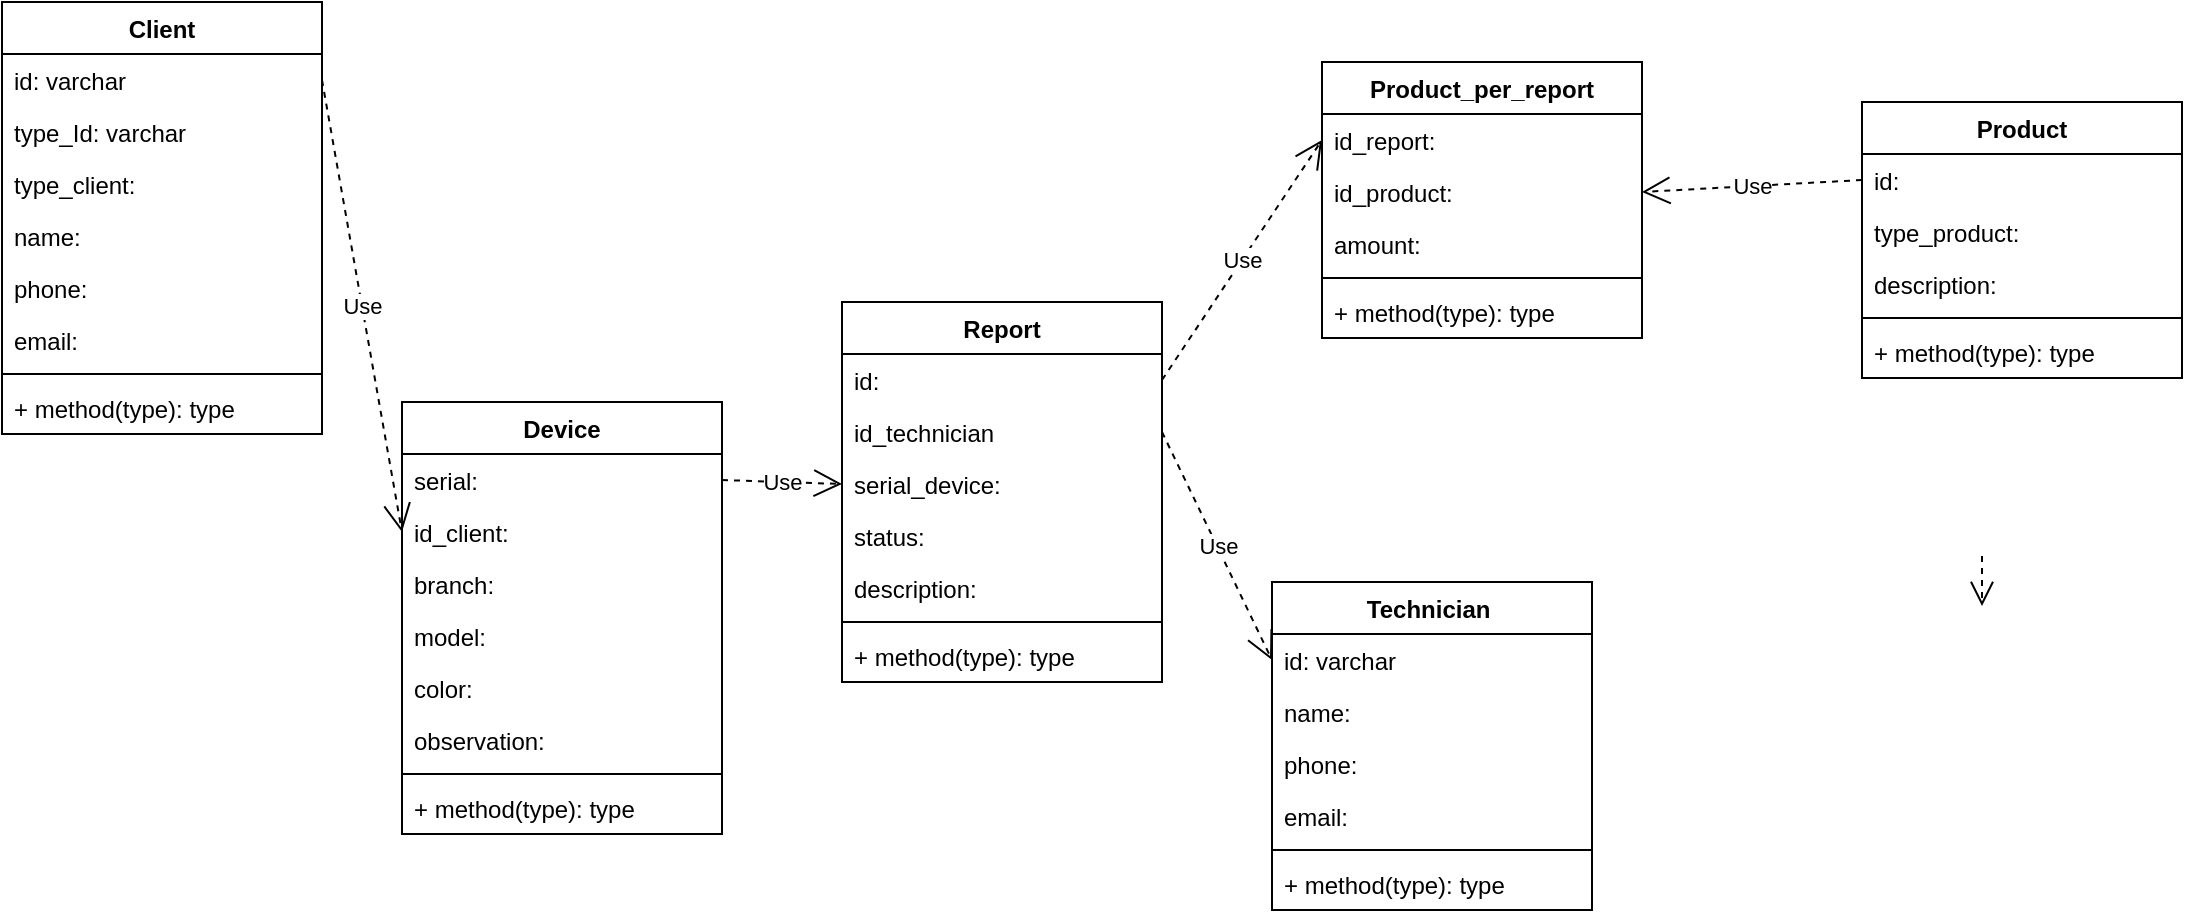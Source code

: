 <mxfile version="23.1.5" type="github">
  <diagram name="Page-1" id="c4acf3e9-155e-7222-9cf6-157b1a14988f">
    <mxGraphModel dx="2284" dy="738" grid="1" gridSize="10" guides="1" tooltips="1" connect="1" arrows="1" fold="1" page="1" pageScale="1" pageWidth="850" pageHeight="1100" background="none" math="0" shadow="0">
      <root>
        <mxCell id="0" />
        <mxCell id="1" parent="0" />
        <mxCell id="5d2195bd80daf111-41" style="edgeStyle=orthogonalEdgeStyle;rounded=0;html=1;dashed=1;labelBackgroundColor=none;startFill=0;endArrow=open;endFill=0;endSize=10;fontFamily=Verdana;fontSize=10;" parent="1" edge="1">
          <mxGeometry relative="1" as="geometry">
            <Array as="points" />
            <mxPoint x="780" y="447" as="sourcePoint" />
            <mxPoint x="780" y="472" as="targetPoint" />
          </mxGeometry>
        </mxCell>
        <mxCell id="_uSCvURwKUzpiehT5G8Y-1" value="Client" style="swimlane;fontStyle=1;align=center;verticalAlign=top;childLayout=stackLayout;horizontal=1;startSize=26;horizontalStack=0;resizeParent=1;resizeParentMax=0;resizeLast=0;collapsible=1;marginBottom=0;whiteSpace=wrap;html=1;" vertex="1" parent="1">
          <mxGeometry x="-210" y="170" width="160" height="216" as="geometry" />
        </mxCell>
        <mxCell id="_uSCvURwKUzpiehT5G8Y-6" value="id: varchar" style="text;strokeColor=none;fillColor=none;align=left;verticalAlign=top;spacingLeft=4;spacingRight=4;overflow=hidden;rotatable=0;points=[[0,0.5],[1,0.5]];portConstraint=eastwest;whiteSpace=wrap;html=1;" vertex="1" parent="_uSCvURwKUzpiehT5G8Y-1">
          <mxGeometry y="26" width="160" height="26" as="geometry" />
        </mxCell>
        <mxCell id="_uSCvURwKUzpiehT5G8Y-9" value="type_Id: varchar" style="text;strokeColor=none;fillColor=none;align=left;verticalAlign=top;spacingLeft=4;spacingRight=4;overflow=hidden;rotatable=0;points=[[0,0.5],[1,0.5]];portConstraint=eastwest;whiteSpace=wrap;html=1;" vertex="1" parent="_uSCvURwKUzpiehT5G8Y-1">
          <mxGeometry y="52" width="160" height="26" as="geometry" />
        </mxCell>
        <mxCell id="_uSCvURwKUzpiehT5G8Y-2" value="type_client:" style="text;strokeColor=none;fillColor=none;align=left;verticalAlign=top;spacingLeft=4;spacingRight=4;overflow=hidden;rotatable=0;points=[[0,0.5],[1,0.5]];portConstraint=eastwest;whiteSpace=wrap;html=1;" vertex="1" parent="_uSCvURwKUzpiehT5G8Y-1">
          <mxGeometry y="78" width="160" height="26" as="geometry" />
        </mxCell>
        <mxCell id="_uSCvURwKUzpiehT5G8Y-5" value="name:" style="text;strokeColor=none;fillColor=none;align=left;verticalAlign=top;spacingLeft=4;spacingRight=4;overflow=hidden;rotatable=0;points=[[0,0.5],[1,0.5]];portConstraint=eastwest;whiteSpace=wrap;html=1;" vertex="1" parent="_uSCvURwKUzpiehT5G8Y-1">
          <mxGeometry y="104" width="160" height="26" as="geometry" />
        </mxCell>
        <mxCell id="_uSCvURwKUzpiehT5G8Y-7" value="phone:" style="text;strokeColor=none;fillColor=none;align=left;verticalAlign=top;spacingLeft=4;spacingRight=4;overflow=hidden;rotatable=0;points=[[0,0.5],[1,0.5]];portConstraint=eastwest;whiteSpace=wrap;html=1;" vertex="1" parent="_uSCvURwKUzpiehT5G8Y-1">
          <mxGeometry y="130" width="160" height="26" as="geometry" />
        </mxCell>
        <mxCell id="_uSCvURwKUzpiehT5G8Y-8" value="email:" style="text;strokeColor=none;fillColor=none;align=left;verticalAlign=top;spacingLeft=4;spacingRight=4;overflow=hidden;rotatable=0;points=[[0,0.5],[1,0.5]];portConstraint=eastwest;whiteSpace=wrap;html=1;" vertex="1" parent="_uSCvURwKUzpiehT5G8Y-1">
          <mxGeometry y="156" width="160" height="26" as="geometry" />
        </mxCell>
        <mxCell id="_uSCvURwKUzpiehT5G8Y-3" value="" style="line;strokeWidth=1;fillColor=none;align=left;verticalAlign=middle;spacingTop=-1;spacingLeft=3;spacingRight=3;rotatable=0;labelPosition=right;points=[];portConstraint=eastwest;strokeColor=inherit;" vertex="1" parent="_uSCvURwKUzpiehT5G8Y-1">
          <mxGeometry y="182" width="160" height="8" as="geometry" />
        </mxCell>
        <mxCell id="_uSCvURwKUzpiehT5G8Y-4" value="+ method(type): type" style="text;strokeColor=none;fillColor=none;align=left;verticalAlign=top;spacingLeft=4;spacingRight=4;overflow=hidden;rotatable=0;points=[[0,0.5],[1,0.5]];portConstraint=eastwest;whiteSpace=wrap;html=1;" vertex="1" parent="_uSCvURwKUzpiehT5G8Y-1">
          <mxGeometry y="190" width="160" height="26" as="geometry" />
        </mxCell>
        <mxCell id="_uSCvURwKUzpiehT5G8Y-10" value="Technician&amp;nbsp;" style="swimlane;fontStyle=1;align=center;verticalAlign=top;childLayout=stackLayout;horizontal=1;startSize=26;horizontalStack=0;resizeParent=1;resizeParentMax=0;resizeLast=0;collapsible=1;marginBottom=0;whiteSpace=wrap;html=1;" vertex="1" parent="1">
          <mxGeometry x="425" y="460" width="160" height="164" as="geometry" />
        </mxCell>
        <mxCell id="_uSCvURwKUzpiehT5G8Y-11" value="id: varchar&lt;div&gt;&lt;br/&gt;&lt;/div&gt;" style="text;strokeColor=none;fillColor=none;align=left;verticalAlign=top;spacingLeft=4;spacingRight=4;overflow=hidden;rotatable=0;points=[[0,0.5],[1,0.5]];portConstraint=eastwest;whiteSpace=wrap;html=1;" vertex="1" parent="_uSCvURwKUzpiehT5G8Y-10">
          <mxGeometry y="26" width="160" height="26" as="geometry" />
        </mxCell>
        <mxCell id="_uSCvURwKUzpiehT5G8Y-14" value="name:" style="text;strokeColor=none;fillColor=none;align=left;verticalAlign=top;spacingLeft=4;spacingRight=4;overflow=hidden;rotatable=0;points=[[0,0.5],[1,0.5]];portConstraint=eastwest;whiteSpace=wrap;html=1;" vertex="1" parent="_uSCvURwKUzpiehT5G8Y-10">
          <mxGeometry y="52" width="160" height="26" as="geometry" />
        </mxCell>
        <mxCell id="_uSCvURwKUzpiehT5G8Y-15" value="phone:" style="text;strokeColor=none;fillColor=none;align=left;verticalAlign=top;spacingLeft=4;spacingRight=4;overflow=hidden;rotatable=0;points=[[0,0.5],[1,0.5]];portConstraint=eastwest;whiteSpace=wrap;html=1;" vertex="1" parent="_uSCvURwKUzpiehT5G8Y-10">
          <mxGeometry y="78" width="160" height="26" as="geometry" />
        </mxCell>
        <mxCell id="_uSCvURwKUzpiehT5G8Y-16" value="email:" style="text;strokeColor=none;fillColor=none;align=left;verticalAlign=top;spacingLeft=4;spacingRight=4;overflow=hidden;rotatable=0;points=[[0,0.5],[1,0.5]];portConstraint=eastwest;whiteSpace=wrap;html=1;" vertex="1" parent="_uSCvURwKUzpiehT5G8Y-10">
          <mxGeometry y="104" width="160" height="26" as="geometry" />
        </mxCell>
        <mxCell id="_uSCvURwKUzpiehT5G8Y-12" value="" style="line;strokeWidth=1;fillColor=none;align=left;verticalAlign=middle;spacingTop=-1;spacingLeft=3;spacingRight=3;rotatable=0;labelPosition=right;points=[];portConstraint=eastwest;strokeColor=inherit;" vertex="1" parent="_uSCvURwKUzpiehT5G8Y-10">
          <mxGeometry y="130" width="160" height="8" as="geometry" />
        </mxCell>
        <mxCell id="_uSCvURwKUzpiehT5G8Y-13" value="+ method(type): type" style="text;strokeColor=none;fillColor=none;align=left;verticalAlign=top;spacingLeft=4;spacingRight=4;overflow=hidden;rotatable=0;points=[[0,0.5],[1,0.5]];portConstraint=eastwest;whiteSpace=wrap;html=1;" vertex="1" parent="_uSCvURwKUzpiehT5G8Y-10">
          <mxGeometry y="138" width="160" height="26" as="geometry" />
        </mxCell>
        <mxCell id="_uSCvURwKUzpiehT5G8Y-17" value="Device" style="swimlane;fontStyle=1;align=center;verticalAlign=top;childLayout=stackLayout;horizontal=1;startSize=26;horizontalStack=0;resizeParent=1;resizeParentMax=0;resizeLast=0;collapsible=1;marginBottom=0;whiteSpace=wrap;html=1;" vertex="1" parent="1">
          <mxGeometry x="-10" y="370" width="160" height="216" as="geometry" />
        </mxCell>
        <mxCell id="_uSCvURwKUzpiehT5G8Y-18" value="serial:&amp;nbsp;&lt;div&gt;&lt;br/&gt;&lt;/div&gt;" style="text;strokeColor=none;fillColor=none;align=left;verticalAlign=top;spacingLeft=4;spacingRight=4;overflow=hidden;rotatable=0;points=[[0,0.5],[1,0.5]];portConstraint=eastwest;whiteSpace=wrap;html=1;" vertex="1" parent="_uSCvURwKUzpiehT5G8Y-17">
          <mxGeometry y="26" width="160" height="26" as="geometry" />
        </mxCell>
        <mxCell id="_uSCvURwKUzpiehT5G8Y-63" value="id_client:" style="text;strokeColor=none;fillColor=none;align=left;verticalAlign=top;spacingLeft=4;spacingRight=4;overflow=hidden;rotatable=0;points=[[0,0.5],[1,0.5]];portConstraint=eastwest;whiteSpace=wrap;html=1;" vertex="1" parent="_uSCvURwKUzpiehT5G8Y-17">
          <mxGeometry y="52" width="160" height="26" as="geometry" />
        </mxCell>
        <mxCell id="_uSCvURwKUzpiehT5G8Y-21" value="branch:&lt;div&gt;&lt;br/&gt;&lt;/div&gt;" style="text;strokeColor=none;fillColor=none;align=left;verticalAlign=top;spacingLeft=4;spacingRight=4;overflow=hidden;rotatable=0;points=[[0,0.5],[1,0.5]];portConstraint=eastwest;whiteSpace=wrap;html=1;" vertex="1" parent="_uSCvURwKUzpiehT5G8Y-17">
          <mxGeometry y="78" width="160" height="26" as="geometry" />
        </mxCell>
        <mxCell id="_uSCvURwKUzpiehT5G8Y-22" value="model:" style="text;strokeColor=none;fillColor=none;align=left;verticalAlign=top;spacingLeft=4;spacingRight=4;overflow=hidden;rotatable=0;points=[[0,0.5],[1,0.5]];portConstraint=eastwest;whiteSpace=wrap;html=1;" vertex="1" parent="_uSCvURwKUzpiehT5G8Y-17">
          <mxGeometry y="104" width="160" height="26" as="geometry" />
        </mxCell>
        <mxCell id="_uSCvURwKUzpiehT5G8Y-23" value="color:" style="text;strokeColor=none;fillColor=none;align=left;verticalAlign=top;spacingLeft=4;spacingRight=4;overflow=hidden;rotatable=0;points=[[0,0.5],[1,0.5]];portConstraint=eastwest;whiteSpace=wrap;html=1;" vertex="1" parent="_uSCvURwKUzpiehT5G8Y-17">
          <mxGeometry y="130" width="160" height="26" as="geometry" />
        </mxCell>
        <mxCell id="_uSCvURwKUzpiehT5G8Y-24" value="observation:&amp;nbsp;" style="text;strokeColor=none;fillColor=none;align=left;verticalAlign=top;spacingLeft=4;spacingRight=4;overflow=hidden;rotatable=0;points=[[0,0.5],[1,0.5]];portConstraint=eastwest;whiteSpace=wrap;html=1;" vertex="1" parent="_uSCvURwKUzpiehT5G8Y-17">
          <mxGeometry y="156" width="160" height="26" as="geometry" />
        </mxCell>
        <mxCell id="_uSCvURwKUzpiehT5G8Y-19" value="" style="line;strokeWidth=1;fillColor=none;align=left;verticalAlign=middle;spacingTop=-1;spacingLeft=3;spacingRight=3;rotatable=0;labelPosition=right;points=[];portConstraint=eastwest;strokeColor=inherit;" vertex="1" parent="_uSCvURwKUzpiehT5G8Y-17">
          <mxGeometry y="182" width="160" height="8" as="geometry" />
        </mxCell>
        <mxCell id="_uSCvURwKUzpiehT5G8Y-20" value="+ method(type): type" style="text;strokeColor=none;fillColor=none;align=left;verticalAlign=top;spacingLeft=4;spacingRight=4;overflow=hidden;rotatable=0;points=[[0,0.5],[1,0.5]];portConstraint=eastwest;whiteSpace=wrap;html=1;" vertex="1" parent="_uSCvURwKUzpiehT5G8Y-17">
          <mxGeometry y="190" width="160" height="26" as="geometry" />
        </mxCell>
        <mxCell id="_uSCvURwKUzpiehT5G8Y-25" value="Report" style="swimlane;fontStyle=1;align=center;verticalAlign=top;childLayout=stackLayout;horizontal=1;startSize=26;horizontalStack=0;resizeParent=1;resizeParentMax=0;resizeLast=0;collapsible=1;marginBottom=0;whiteSpace=wrap;html=1;" vertex="1" parent="1">
          <mxGeometry x="210" y="320" width="160" height="190" as="geometry" />
        </mxCell>
        <mxCell id="_uSCvURwKUzpiehT5G8Y-26" value="id:" style="text;strokeColor=none;fillColor=none;align=left;verticalAlign=top;spacingLeft=4;spacingRight=4;overflow=hidden;rotatable=0;points=[[0,0.5],[1,0.5]];portConstraint=eastwest;whiteSpace=wrap;html=1;" vertex="1" parent="_uSCvURwKUzpiehT5G8Y-25">
          <mxGeometry y="26" width="160" height="26" as="geometry" />
        </mxCell>
        <mxCell id="_uSCvURwKUzpiehT5G8Y-83" value="id_technician" style="text;strokeColor=none;fillColor=none;align=left;verticalAlign=top;spacingLeft=4;spacingRight=4;overflow=hidden;rotatable=0;points=[[0,0.5],[1,0.5]];portConstraint=eastwest;whiteSpace=wrap;html=1;" vertex="1" parent="_uSCvURwKUzpiehT5G8Y-25">
          <mxGeometry y="52" width="160" height="26" as="geometry" />
        </mxCell>
        <mxCell id="_uSCvURwKUzpiehT5G8Y-31" value="serial_device:" style="text;strokeColor=none;fillColor=none;align=left;verticalAlign=top;spacingLeft=4;spacingRight=4;overflow=hidden;rotatable=0;points=[[0,0.5],[1,0.5]];portConstraint=eastwest;whiteSpace=wrap;html=1;" vertex="1" parent="_uSCvURwKUzpiehT5G8Y-25">
          <mxGeometry y="78" width="160" height="26" as="geometry" />
        </mxCell>
        <mxCell id="_uSCvURwKUzpiehT5G8Y-30" value="status:&lt;br&gt;&lt;span style=&quot;white-space: pre;&quot;&gt;&#x9;&lt;/span&gt;&lt;span style=&quot;white-space: pre;&quot;&gt;&#x9;&lt;/span&gt;&lt;span style=&quot;white-space: pre;&quot;&gt;&#x9;&lt;/span&gt;&lt;span style=&quot;white-space: pre;&quot;&gt;&#x9;&lt;/span&gt;&lt;span style=&quot;white-space: pre;&quot;&gt;&#x9;&lt;/span&gt;&lt;span style=&quot;white-space: pre;&quot;&gt;&#x9;&lt;/span&gt;&lt;span style=&quot;white-space: pre;&quot;&gt;&#x9;&lt;/span&gt;" style="text;strokeColor=none;fillColor=none;align=left;verticalAlign=top;spacingLeft=4;spacingRight=4;overflow=hidden;rotatable=0;points=[[0,0.5],[1,0.5]];portConstraint=eastwest;whiteSpace=wrap;html=1;" vertex="1" parent="_uSCvURwKUzpiehT5G8Y-25">
          <mxGeometry y="104" width="160" height="26" as="geometry" />
        </mxCell>
        <mxCell id="_uSCvURwKUzpiehT5G8Y-29" value="description:" style="text;strokeColor=none;fillColor=none;align=left;verticalAlign=top;spacingLeft=4;spacingRight=4;overflow=hidden;rotatable=0;points=[[0,0.5],[1,0.5]];portConstraint=eastwest;whiteSpace=wrap;html=1;" vertex="1" parent="_uSCvURwKUzpiehT5G8Y-25">
          <mxGeometry y="130" width="160" height="26" as="geometry" />
        </mxCell>
        <mxCell id="_uSCvURwKUzpiehT5G8Y-27" value="" style="line;strokeWidth=1;fillColor=none;align=left;verticalAlign=middle;spacingTop=-1;spacingLeft=3;spacingRight=3;rotatable=0;labelPosition=right;points=[];portConstraint=eastwest;strokeColor=inherit;" vertex="1" parent="_uSCvURwKUzpiehT5G8Y-25">
          <mxGeometry y="156" width="160" height="8" as="geometry" />
        </mxCell>
        <mxCell id="_uSCvURwKUzpiehT5G8Y-28" value="+ method(type): type" style="text;strokeColor=none;fillColor=none;align=left;verticalAlign=top;spacingLeft=4;spacingRight=4;overflow=hidden;rotatable=0;points=[[0,0.5],[1,0.5]];portConstraint=eastwest;whiteSpace=wrap;html=1;" vertex="1" parent="_uSCvURwKUzpiehT5G8Y-25">
          <mxGeometry y="164" width="160" height="26" as="geometry" />
        </mxCell>
        <mxCell id="_uSCvURwKUzpiehT5G8Y-36" value="Product" style="swimlane;fontStyle=1;align=center;verticalAlign=top;childLayout=stackLayout;horizontal=1;startSize=26;horizontalStack=0;resizeParent=1;resizeParentMax=0;resizeLast=0;collapsible=1;marginBottom=0;whiteSpace=wrap;html=1;" vertex="1" parent="1">
          <mxGeometry x="720" y="220" width="160" height="138" as="geometry" />
        </mxCell>
        <mxCell id="_uSCvURwKUzpiehT5G8Y-37" value="id:&amp;nbsp;&lt;div&gt;&lt;br/&gt;&lt;/div&gt;" style="text;strokeColor=none;fillColor=none;align=left;verticalAlign=top;spacingLeft=4;spacingRight=4;overflow=hidden;rotatable=0;points=[[0,0.5],[1,0.5]];portConstraint=eastwest;whiteSpace=wrap;html=1;" vertex="1" parent="_uSCvURwKUzpiehT5G8Y-36">
          <mxGeometry y="26" width="160" height="26" as="geometry" />
        </mxCell>
        <mxCell id="_uSCvURwKUzpiehT5G8Y-42" value="type_product:" style="text;strokeColor=none;fillColor=none;align=left;verticalAlign=top;spacingLeft=4;spacingRight=4;overflow=hidden;rotatable=0;points=[[0,0.5],[1,0.5]];portConstraint=eastwest;whiteSpace=wrap;html=1;" vertex="1" parent="_uSCvURwKUzpiehT5G8Y-36">
          <mxGeometry y="52" width="160" height="26" as="geometry" />
        </mxCell>
        <mxCell id="_uSCvURwKUzpiehT5G8Y-43" value="description:" style="text;strokeColor=none;fillColor=none;align=left;verticalAlign=top;spacingLeft=4;spacingRight=4;overflow=hidden;rotatable=0;points=[[0,0.5],[1,0.5]];portConstraint=eastwest;whiteSpace=wrap;html=1;" vertex="1" parent="_uSCvURwKUzpiehT5G8Y-36">
          <mxGeometry y="78" width="160" height="26" as="geometry" />
        </mxCell>
        <mxCell id="_uSCvURwKUzpiehT5G8Y-38" value="" style="line;strokeWidth=1;fillColor=none;align=left;verticalAlign=middle;spacingTop=-1;spacingLeft=3;spacingRight=3;rotatable=0;labelPosition=right;points=[];portConstraint=eastwest;strokeColor=inherit;" vertex="1" parent="_uSCvURwKUzpiehT5G8Y-36">
          <mxGeometry y="104" width="160" height="8" as="geometry" />
        </mxCell>
        <mxCell id="_uSCvURwKUzpiehT5G8Y-39" value="+ method(type): type" style="text;strokeColor=none;fillColor=none;align=left;verticalAlign=top;spacingLeft=4;spacingRight=4;overflow=hidden;rotatable=0;points=[[0,0.5],[1,0.5]];portConstraint=eastwest;whiteSpace=wrap;html=1;" vertex="1" parent="_uSCvURwKUzpiehT5G8Y-36">
          <mxGeometry y="112" width="160" height="26" as="geometry" />
        </mxCell>
        <mxCell id="_uSCvURwKUzpiehT5G8Y-56" value="Product_per_report" style="swimlane;fontStyle=1;align=center;verticalAlign=top;childLayout=stackLayout;horizontal=1;startSize=26;horizontalStack=0;resizeParent=1;resizeParentMax=0;resizeLast=0;collapsible=1;marginBottom=0;whiteSpace=wrap;html=1;" vertex="1" parent="1">
          <mxGeometry x="450" y="200" width="160" height="138" as="geometry" />
        </mxCell>
        <mxCell id="_uSCvURwKUzpiehT5G8Y-60" value="id_report:" style="text;strokeColor=none;fillColor=none;align=left;verticalAlign=top;spacingLeft=4;spacingRight=4;overflow=hidden;rotatable=0;points=[[0,0.5],[1,0.5]];portConstraint=eastwest;whiteSpace=wrap;html=1;" vertex="1" parent="_uSCvURwKUzpiehT5G8Y-56">
          <mxGeometry y="26" width="160" height="26" as="geometry" />
        </mxCell>
        <mxCell id="_uSCvURwKUzpiehT5G8Y-57" value="id_product:" style="text;strokeColor=none;fillColor=none;align=left;verticalAlign=top;spacingLeft=4;spacingRight=4;overflow=hidden;rotatable=0;points=[[0,0.5],[1,0.5]];portConstraint=eastwest;whiteSpace=wrap;html=1;" vertex="1" parent="_uSCvURwKUzpiehT5G8Y-56">
          <mxGeometry y="52" width="160" height="26" as="geometry" />
        </mxCell>
        <mxCell id="_uSCvURwKUzpiehT5G8Y-61" value="amount:" style="text;strokeColor=none;fillColor=none;align=left;verticalAlign=top;spacingLeft=4;spacingRight=4;overflow=hidden;rotatable=0;points=[[0,0.5],[1,0.5]];portConstraint=eastwest;whiteSpace=wrap;html=1;" vertex="1" parent="_uSCvURwKUzpiehT5G8Y-56">
          <mxGeometry y="78" width="160" height="26" as="geometry" />
        </mxCell>
        <mxCell id="_uSCvURwKUzpiehT5G8Y-58" value="" style="line;strokeWidth=1;fillColor=none;align=left;verticalAlign=middle;spacingTop=-1;spacingLeft=3;spacingRight=3;rotatable=0;labelPosition=right;points=[];portConstraint=eastwest;strokeColor=inherit;" vertex="1" parent="_uSCvURwKUzpiehT5G8Y-56">
          <mxGeometry y="104" width="160" height="8" as="geometry" />
        </mxCell>
        <mxCell id="_uSCvURwKUzpiehT5G8Y-59" value="+ method(type): type" style="text;strokeColor=none;fillColor=none;align=left;verticalAlign=top;spacingLeft=4;spacingRight=4;overflow=hidden;rotatable=0;points=[[0,0.5],[1,0.5]];portConstraint=eastwest;whiteSpace=wrap;html=1;" vertex="1" parent="_uSCvURwKUzpiehT5G8Y-56">
          <mxGeometry y="112" width="160" height="26" as="geometry" />
        </mxCell>
        <mxCell id="_uSCvURwKUzpiehT5G8Y-81" value="Use" style="endArrow=open;endSize=12;dashed=1;html=1;rounded=0;exitX=1;exitY=0.5;exitDx=0;exitDy=0;entryX=0;entryY=0.5;entryDx=0;entryDy=0;" edge="1" parent="1" source="_uSCvURwKUzpiehT5G8Y-26" target="_uSCvURwKUzpiehT5G8Y-60">
          <mxGeometry width="160" relative="1" as="geometry">
            <mxPoint x="520" y="374" as="sourcePoint" />
            <mxPoint x="680" y="374" as="targetPoint" />
          </mxGeometry>
        </mxCell>
        <mxCell id="_uSCvURwKUzpiehT5G8Y-82" value="Use" style="endArrow=open;endSize=12;dashed=1;html=1;rounded=0;exitX=0;exitY=0.5;exitDx=0;exitDy=0;entryX=1;entryY=0.5;entryDx=0;entryDy=0;" edge="1" parent="1" source="_uSCvURwKUzpiehT5G8Y-37" target="_uSCvURwKUzpiehT5G8Y-57">
          <mxGeometry width="160" relative="1" as="geometry">
            <mxPoint x="520" y="374" as="sourcePoint" />
            <mxPoint x="680" y="374" as="targetPoint" />
          </mxGeometry>
        </mxCell>
        <mxCell id="_uSCvURwKUzpiehT5G8Y-84" value="Use" style="endArrow=open;endSize=12;dashed=1;html=1;rounded=0;exitX=1;exitY=0.5;exitDx=0;exitDy=0;entryX=0;entryY=0.5;entryDx=0;entryDy=0;" edge="1" parent="1" source="_uSCvURwKUzpiehT5G8Y-83" target="_uSCvURwKUzpiehT5G8Y-11">
          <mxGeometry width="160" relative="1" as="geometry">
            <mxPoint x="520" y="164" as="sourcePoint" />
            <mxPoint x="680" y="164" as="targetPoint" />
          </mxGeometry>
        </mxCell>
        <mxCell id="_uSCvURwKUzpiehT5G8Y-85" value="Use" style="endArrow=open;endSize=12;dashed=1;html=1;rounded=0;exitX=1;exitY=0.5;exitDx=0;exitDy=0;entryX=0;entryY=0.5;entryDx=0;entryDy=0;" edge="1" parent="1" source="_uSCvURwKUzpiehT5G8Y-6" target="_uSCvURwKUzpiehT5G8Y-63">
          <mxGeometry width="160" relative="1" as="geometry">
            <mxPoint x="50" y="240" as="sourcePoint" />
            <mxPoint x="630" y="530" as="targetPoint" />
          </mxGeometry>
        </mxCell>
        <mxCell id="_uSCvURwKUzpiehT5G8Y-88" value="Use" style="endArrow=open;endSize=12;dashed=1;html=1;rounded=0;exitX=1;exitY=0.5;exitDx=0;exitDy=0;entryX=0;entryY=0.5;entryDx=0;entryDy=0;" edge="1" parent="1" source="_uSCvURwKUzpiehT5G8Y-18" target="_uSCvURwKUzpiehT5G8Y-31">
          <mxGeometry width="160" relative="1" as="geometry">
            <mxPoint x="240" y="510" as="sourcePoint" />
            <mxPoint x="400" y="510" as="targetPoint" />
          </mxGeometry>
        </mxCell>
      </root>
    </mxGraphModel>
  </diagram>
</mxfile>
